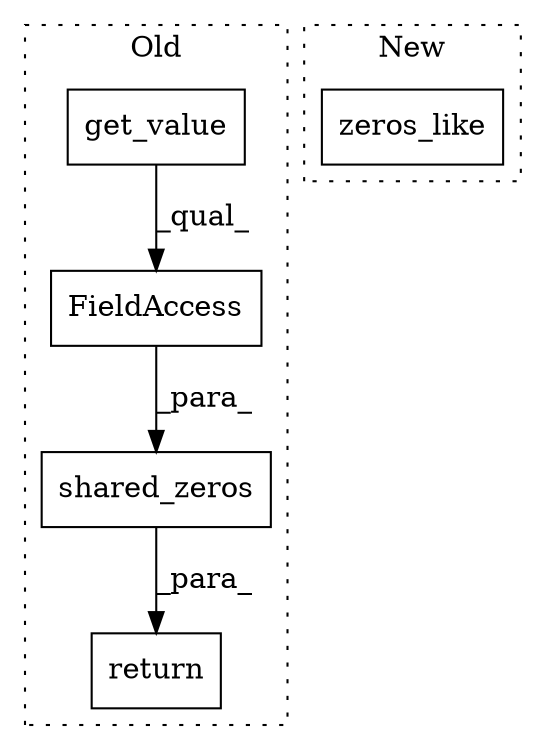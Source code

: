 digraph G {
subgraph cluster0 {
1 [label="return" a="41" s="5461" l="7" shape="box"];
3 [label="get_value" a="32" s="4950" l="11" shape="box"];
4 [label="FieldAccess" a="22" s="4948" l="19" shape="box"];
5 [label="shared_zeros" a="32" s="4935,4967" l="13,1" shape="box"];
label = "Old";
style="dotted";
}
subgraph cluster1 {
2 [label="zeros_like" a="32" s="4983,4995" l="11,1" shape="box"];
label = "New";
style="dotted";
}
3 -> 4 [label="_qual_"];
4 -> 5 [label="_para_"];
5 -> 1 [label="_para_"];
}
